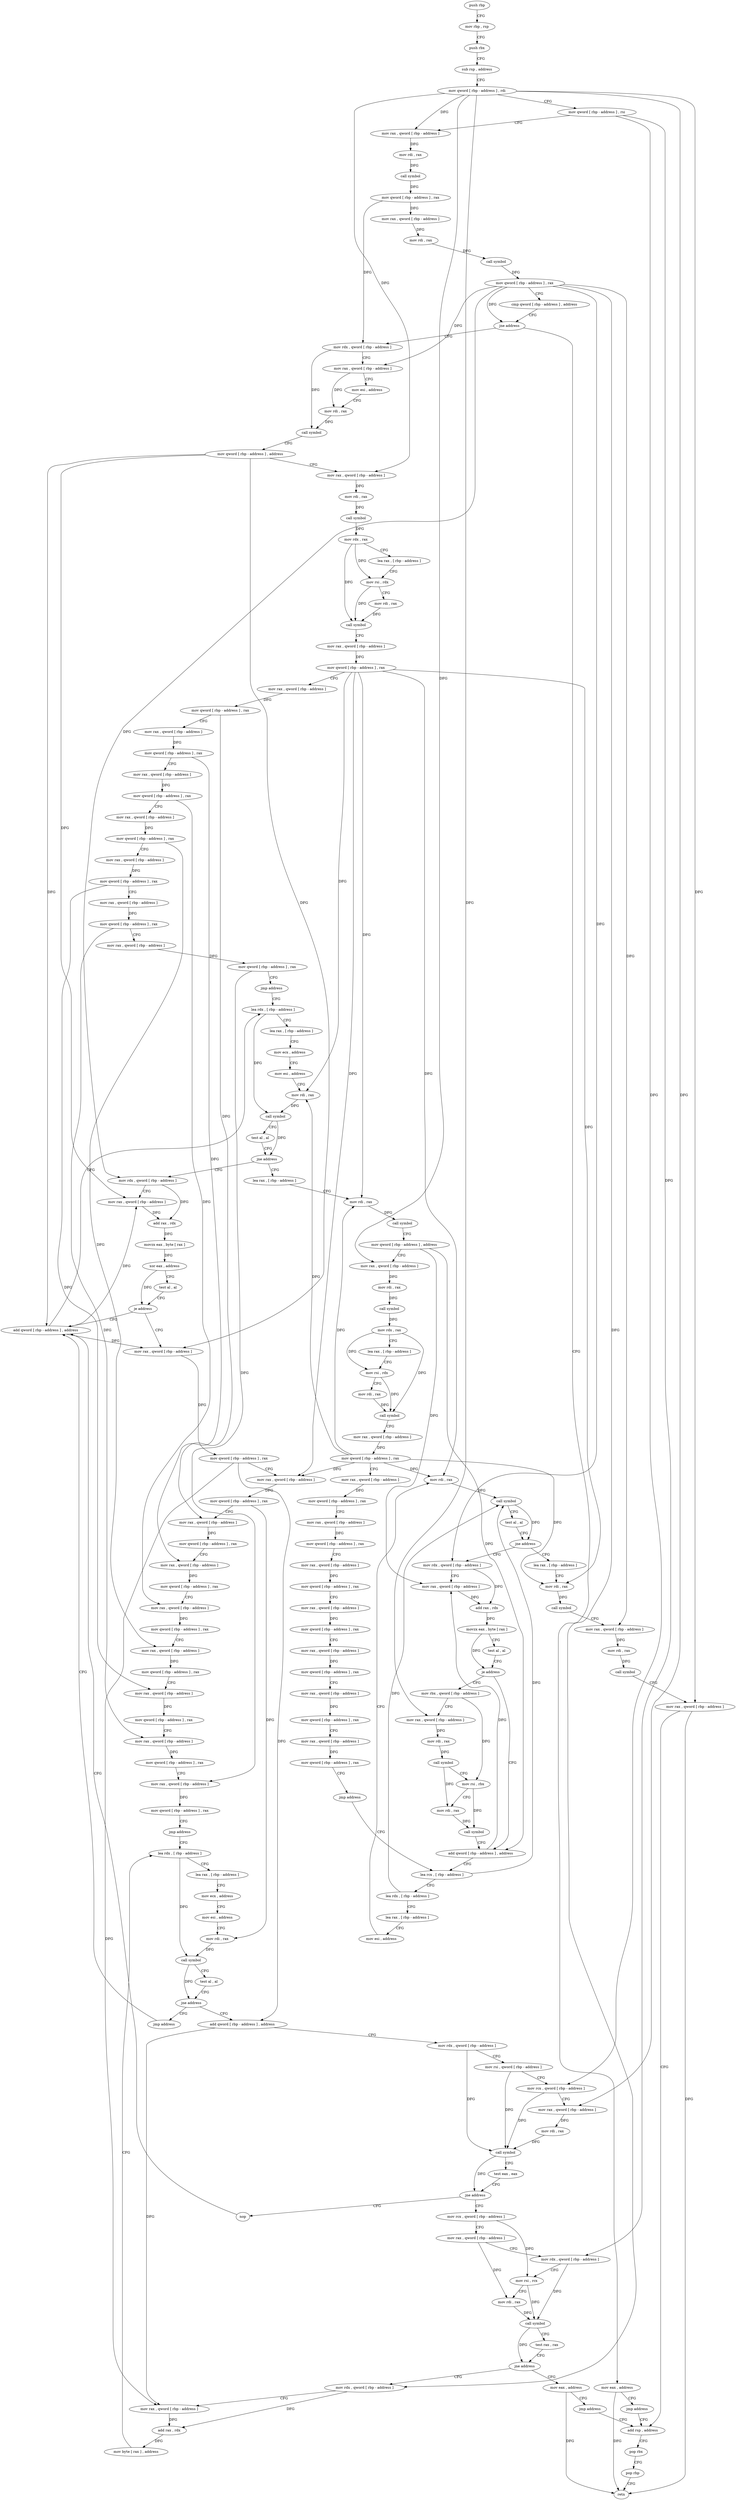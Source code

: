 digraph "func" {
"104078" [label = "push rbp" ]
"104079" [label = "mov rbp , rsp" ]
"104082" [label = "push rbx" ]
"104083" [label = "sub rsp , address" ]
"104090" [label = "mov qword [ rbp - address ] , rdi" ]
"104097" [label = "mov qword [ rbp - address ] , rsi" ]
"104104" [label = "mov rax , qword [ rbp - address ]" ]
"104111" [label = "mov rdi , rax" ]
"104114" [label = "call symbol" ]
"104119" [label = "mov qword [ rbp - address ] , rax" ]
"104123" [label = "mov rax , qword [ rbp - address ]" ]
"104127" [label = "mov rdi , rax" ]
"104130" [label = "call symbol" ]
"104135" [label = "mov qword [ rbp - address ] , rax" ]
"104139" [label = "cmp qword [ rbp - address ] , address" ]
"104144" [label = "jne address" ]
"104156" [label = "mov rdx , qword [ rbp - address ]" ]
"104146" [label = "mov eax , address" ]
"104160" [label = "mov rax , qword [ rbp - address ]" ]
"104164" [label = "mov esi , address" ]
"104169" [label = "mov rdi , rax" ]
"104172" [label = "call symbol" ]
"104177" [label = "mov qword [ rbp - address ] , address" ]
"104185" [label = "mov rax , qword [ rbp - address ]" ]
"104192" [label = "mov rdi , rax" ]
"104195" [label = "call symbol" ]
"104200" [label = "mov rdx , rax" ]
"104203" [label = "lea rax , [ rbp - address ]" ]
"104210" [label = "mov rsi , rdx" ]
"104213" [label = "mov rdi , rax" ]
"104216" [label = "call symbol" ]
"104221" [label = "mov rax , qword [ rbp - address ]" ]
"104228" [label = "mov qword [ rbp - address ] , rax" ]
"104232" [label = "mov rax , qword [ rbp - address ]" ]
"104239" [label = "mov qword [ rbp - address ] , rax" ]
"104243" [label = "mov rax , qword [ rbp - address ]" ]
"104250" [label = "mov qword [ rbp - address ] , rax" ]
"104254" [label = "mov rax , qword [ rbp - address ]" ]
"104261" [label = "mov qword [ rbp - address ] , rax" ]
"104265" [label = "mov rax , qword [ rbp - address ]" ]
"104272" [label = "mov qword [ rbp - address ] , rax" ]
"104276" [label = "mov rax , qword [ rbp - address ]" ]
"104283" [label = "mov qword [ rbp - address ] , rax" ]
"104287" [label = "mov rax , qword [ rbp - address ]" ]
"104294" [label = "mov qword [ rbp - address ] , rax" ]
"104298" [label = "mov rax , qword [ rbp - address ]" ]
"104305" [label = "mov qword [ rbp - address ] , rax" ]
"104309" [label = "jmp address" ]
"104585" [label = "lea rdx , [ rbp - address ]" ]
"104151" [label = "jmp address" ]
"104878" [label = "add rsp , address" ]
"104589" [label = "lea rax , [ rbp - address ]" ]
"104593" [label = "mov ecx , address" ]
"104598" [label = "mov esi , address" ]
"104603" [label = "mov rdi , rax" ]
"104606" [label = "call symbol" ]
"104611" [label = "test al , al" ]
"104613" [label = "jne address" ]
"104314" [label = "mov rdx , qword [ rbp - address ]" ]
"104619" [label = "lea rax , [ rbp - address ]" ]
"104885" [label = "pop rbx" ]
"104886" [label = "pop rbp" ]
"104887" [label = "retn" ]
"104318" [label = "mov rax , qword [ rbp - address ]" ]
"104322" [label = "add rax , rdx" ]
"104325" [label = "movzx eax , byte [ rax ]" ]
"104328" [label = "xor eax , address" ]
"104331" [label = "test al , al" ]
"104333" [label = "je address" ]
"104580" [label = "add qword [ rbp - address ] , address" ]
"104339" [label = "mov rax , qword [ rbp - address ]" ]
"104623" [label = "mov rdi , rax" ]
"104626" [label = "call symbol" ]
"104631" [label = "mov qword [ rbp - address ] , address" ]
"104639" [label = "mov rax , qword [ rbp - address ]" ]
"104646" [label = "mov rdi , rax" ]
"104649" [label = "call symbol" ]
"104654" [label = "mov rdx , rax" ]
"104657" [label = "lea rax , [ rbp - address ]" ]
"104664" [label = "mov rsi , rdx" ]
"104667" [label = "mov rdi , rax" ]
"104670" [label = "call symbol" ]
"104675" [label = "mov rax , qword [ rbp - address ]" ]
"104682" [label = "mov qword [ rbp - address ] , rax" ]
"104686" [label = "mov rax , qword [ rbp - address ]" ]
"104693" [label = "mov qword [ rbp - address ] , rax" ]
"104697" [label = "mov rax , qword [ rbp - address ]" ]
"104704" [label = "mov qword [ rbp - address ] , rax" ]
"104708" [label = "mov rax , qword [ rbp - address ]" ]
"104715" [label = "mov qword [ rbp - address ] , rax" ]
"104719" [label = "mov rax , qword [ rbp - address ]" ]
"104726" [label = "mov qword [ rbp - address ] , rax" ]
"104730" [label = "mov rax , qword [ rbp - address ]" ]
"104737" [label = "mov qword [ rbp - address ] , rax" ]
"104741" [label = "mov rax , qword [ rbp - address ]" ]
"104748" [label = "mov qword [ rbp - address ] , rax" ]
"104752" [label = "mov rax , qword [ rbp - address ]" ]
"104759" [label = "mov qword [ rbp - address ] , rax" ]
"104763" [label = "jmp address" ]
"104818" [label = "lea rcx , [ rbp - address ]" ]
"104343" [label = "mov qword [ rbp - address ] , rax" ]
"104347" [label = "mov rax , qword [ rbp - address ]" ]
"104351" [label = "mov qword [ rbp - address ] , rax" ]
"104358" [label = "mov rax , qword [ rbp - address ]" ]
"104362" [label = "mov qword [ rbp - address ] , rax" ]
"104369" [label = "mov rax , qword [ rbp - address ]" ]
"104373" [label = "mov qword [ rbp - address ] , rax" ]
"104380" [label = "mov rax , qword [ rbp - address ]" ]
"104384" [label = "mov qword [ rbp - address ] , rax" ]
"104391" [label = "mov rax , qword [ rbp - address ]" ]
"104395" [label = "mov qword [ rbp - address ] , rax" ]
"104402" [label = "mov rax , qword [ rbp - address ]" ]
"104406" [label = "mov qword [ rbp - address ] , rax" ]
"104413" [label = "mov rax , qword [ rbp - address ]" ]
"104417" [label = "mov qword [ rbp - address ] , rax" ]
"104424" [label = "mov rax , qword [ rbp - address ]" ]
"104428" [label = "mov qword [ rbp - address ] , rax" ]
"104435" [label = "jmp address" ]
"104537" [label = "lea rdx , [ rbp - address ]" ]
"104822" [label = "lea rdx , [ rbp - address ]" ]
"104826" [label = "lea rax , [ rbp - address ]" ]
"104830" [label = "mov esi , address" ]
"104835" [label = "mov rdi , rax" ]
"104838" [label = "call symbol" ]
"104843" [label = "test al , al" ]
"104845" [label = "jne address" ]
"104765" [label = "mov rdx , qword [ rbp - address ]" ]
"104847" [label = "lea rax , [ rbp - address ]" ]
"104544" [label = "lea rax , [ rbp - address ]" ]
"104551" [label = "mov ecx , address" ]
"104556" [label = "mov esi , address" ]
"104561" [label = "mov rdi , rax" ]
"104564" [label = "call symbol" ]
"104569" [label = "test al , al" ]
"104571" [label = "jne address" ]
"104437" [label = "add qword [ rbp - address ] , address" ]
"104577" [label = "jmp address" ]
"104769" [label = "mov rax , qword [ rbp - address ]" ]
"104773" [label = "add rax , rdx" ]
"104776" [label = "movzx eax , byte [ rax ]" ]
"104779" [label = "test al , al" ]
"104781" [label = "je address" ]
"104813" [label = "add qword [ rbp - address ] , address" ]
"104783" [label = "mov rbx , qword [ rbp - address ]" ]
"104851" [label = "mov rdi , rax" ]
"104854" [label = "call symbol" ]
"104859" [label = "mov rax , qword [ rbp - address ]" ]
"104863" [label = "mov rdi , rax" ]
"104866" [label = "call symbol" ]
"104871" [label = "mov rax , qword [ rbp - address ]" ]
"104442" [label = "mov rdx , qword [ rbp - address ]" ]
"104449" [label = "mov rsi , qword [ rbp - address ]" ]
"104453" [label = "mov rcx , qword [ rbp - address ]" ]
"104460" [label = "mov rax , qword [ rbp - address ]" ]
"104467" [label = "mov rdi , rax" ]
"104470" [label = "call symbol" ]
"104475" [label = "test eax , eax" ]
"104477" [label = "jne address" ]
"104579" [label = "nop" ]
"104479" [label = "mov rcx , qword [ rbp - address ]" ]
"104787" [label = "mov rax , qword [ rbp - address ]" ]
"104794" [label = "mov rdi , rax" ]
"104797" [label = "call symbol" ]
"104802" [label = "mov rsi , rbx" ]
"104805" [label = "mov rdi , rax" ]
"104808" [label = "call symbol" ]
"104486" [label = "mov rax , qword [ rbp - address ]" ]
"104490" [label = "mov rdx , qword [ rbp - address ]" ]
"104497" [label = "mov rsi , rcx" ]
"104500" [label = "mov rdi , rax" ]
"104503" [label = "call symbol" ]
"104508" [label = "test rax , rax" ]
"104511" [label = "jne address" ]
"104523" [label = "mov rdx , qword [ rbp - address ]" ]
"104513" [label = "mov eax , address" ]
"104527" [label = "mov rax , qword [ rbp - address ]" ]
"104531" [label = "add rax , rdx" ]
"104534" [label = "mov byte [ rax ] , address" ]
"104518" [label = "jmp address" ]
"104078" -> "104079" [ label = "CFG" ]
"104079" -> "104082" [ label = "CFG" ]
"104082" -> "104083" [ label = "CFG" ]
"104083" -> "104090" [ label = "CFG" ]
"104090" -> "104097" [ label = "CFG" ]
"104090" -> "104104" [ label = "DFG" ]
"104090" -> "104185" [ label = "DFG" ]
"104090" -> "104639" [ label = "DFG" ]
"104090" -> "104871" [ label = "DFG" ]
"104090" -> "104460" [ label = "DFG" ]
"104090" -> "104787" [ label = "DFG" ]
"104097" -> "104104" [ label = "CFG" ]
"104097" -> "104453" [ label = "DFG" ]
"104097" -> "104490" [ label = "DFG" ]
"104104" -> "104111" [ label = "DFG" ]
"104111" -> "104114" [ label = "DFG" ]
"104114" -> "104119" [ label = "DFG" ]
"104119" -> "104123" [ label = "DFG" ]
"104119" -> "104156" [ label = "DFG" ]
"104123" -> "104127" [ label = "DFG" ]
"104127" -> "104130" [ label = "DFG" ]
"104130" -> "104135" [ label = "DFG" ]
"104135" -> "104139" [ label = "CFG" ]
"104135" -> "104144" [ label = "DFG" ]
"104135" -> "104160" [ label = "DFG" ]
"104135" -> "104314" [ label = "DFG" ]
"104135" -> "104765" [ label = "DFG" ]
"104135" -> "104859" [ label = "DFG" ]
"104135" -> "104523" [ label = "DFG" ]
"104139" -> "104144" [ label = "CFG" ]
"104144" -> "104156" [ label = "CFG" ]
"104144" -> "104146" [ label = "CFG" ]
"104156" -> "104160" [ label = "CFG" ]
"104156" -> "104172" [ label = "DFG" ]
"104146" -> "104151" [ label = "CFG" ]
"104146" -> "104887" [ label = "DFG" ]
"104160" -> "104164" [ label = "CFG" ]
"104160" -> "104169" [ label = "DFG" ]
"104164" -> "104169" [ label = "CFG" ]
"104169" -> "104172" [ label = "DFG" ]
"104172" -> "104177" [ label = "CFG" ]
"104177" -> "104185" [ label = "CFG" ]
"104177" -> "104318" [ label = "DFG" ]
"104177" -> "104580" [ label = "DFG" ]
"104177" -> "104339" [ label = "DFG" ]
"104185" -> "104192" [ label = "DFG" ]
"104192" -> "104195" [ label = "DFG" ]
"104195" -> "104200" [ label = "DFG" ]
"104200" -> "104203" [ label = "CFG" ]
"104200" -> "104210" [ label = "DFG" ]
"104200" -> "104216" [ label = "DFG" ]
"104203" -> "104210" [ label = "CFG" ]
"104210" -> "104213" [ label = "CFG" ]
"104210" -> "104216" [ label = "DFG" ]
"104213" -> "104216" [ label = "DFG" ]
"104216" -> "104221" [ label = "CFG" ]
"104221" -> "104228" [ label = "DFG" ]
"104228" -> "104232" [ label = "CFG" ]
"104228" -> "104347" [ label = "DFG" ]
"104228" -> "104603" [ label = "DFG" ]
"104228" -> "104623" [ label = "DFG" ]
"104228" -> "104835" [ label = "DFG" ]
"104228" -> "104851" [ label = "DFG" ]
"104232" -> "104239" [ label = "DFG" ]
"104239" -> "104243" [ label = "CFG" ]
"104239" -> "104358" [ label = "DFG" ]
"104243" -> "104250" [ label = "DFG" ]
"104250" -> "104254" [ label = "CFG" ]
"104250" -> "104369" [ label = "DFG" ]
"104254" -> "104261" [ label = "DFG" ]
"104261" -> "104265" [ label = "CFG" ]
"104261" -> "104380" [ label = "DFG" ]
"104265" -> "104272" [ label = "DFG" ]
"104272" -> "104276" [ label = "CFG" ]
"104272" -> "104391" [ label = "DFG" ]
"104276" -> "104283" [ label = "DFG" ]
"104283" -> "104287" [ label = "CFG" ]
"104283" -> "104402" [ label = "DFG" ]
"104287" -> "104294" [ label = "DFG" ]
"104294" -> "104298" [ label = "CFG" ]
"104294" -> "104413" [ label = "DFG" ]
"104298" -> "104305" [ label = "DFG" ]
"104305" -> "104309" [ label = "CFG" ]
"104305" -> "104424" [ label = "DFG" ]
"104309" -> "104585" [ label = "CFG" ]
"104585" -> "104589" [ label = "CFG" ]
"104585" -> "104606" [ label = "DFG" ]
"104151" -> "104878" [ label = "CFG" ]
"104878" -> "104885" [ label = "CFG" ]
"104589" -> "104593" [ label = "CFG" ]
"104593" -> "104598" [ label = "CFG" ]
"104598" -> "104603" [ label = "CFG" ]
"104603" -> "104606" [ label = "DFG" ]
"104606" -> "104611" [ label = "CFG" ]
"104606" -> "104613" [ label = "DFG" ]
"104611" -> "104613" [ label = "CFG" ]
"104613" -> "104314" [ label = "CFG" ]
"104613" -> "104619" [ label = "CFG" ]
"104314" -> "104318" [ label = "CFG" ]
"104314" -> "104322" [ label = "DFG" ]
"104619" -> "104623" [ label = "CFG" ]
"104885" -> "104886" [ label = "CFG" ]
"104886" -> "104887" [ label = "CFG" ]
"104318" -> "104322" [ label = "DFG" ]
"104322" -> "104325" [ label = "DFG" ]
"104325" -> "104328" [ label = "DFG" ]
"104328" -> "104331" [ label = "CFG" ]
"104328" -> "104333" [ label = "DFG" ]
"104331" -> "104333" [ label = "CFG" ]
"104333" -> "104580" [ label = "CFG" ]
"104333" -> "104339" [ label = "CFG" ]
"104580" -> "104585" [ label = "CFG" ]
"104580" -> "104318" [ label = "DFG" ]
"104580" -> "104339" [ label = "DFG" ]
"104339" -> "104343" [ label = "DFG" ]
"104623" -> "104626" [ label = "DFG" ]
"104626" -> "104631" [ label = "CFG" ]
"104631" -> "104639" [ label = "CFG" ]
"104631" -> "104769" [ label = "DFG" ]
"104631" -> "104813" [ label = "DFG" ]
"104639" -> "104646" [ label = "DFG" ]
"104646" -> "104649" [ label = "DFG" ]
"104649" -> "104654" [ label = "DFG" ]
"104654" -> "104657" [ label = "CFG" ]
"104654" -> "104664" [ label = "DFG" ]
"104654" -> "104670" [ label = "DFG" ]
"104657" -> "104664" [ label = "CFG" ]
"104664" -> "104667" [ label = "CFG" ]
"104664" -> "104670" [ label = "DFG" ]
"104667" -> "104670" [ label = "DFG" ]
"104670" -> "104675" [ label = "CFG" ]
"104675" -> "104682" [ label = "DFG" ]
"104682" -> "104686" [ label = "CFG" ]
"104682" -> "104603" [ label = "DFG" ]
"104682" -> "104623" [ label = "DFG" ]
"104682" -> "104347" [ label = "DFG" ]
"104682" -> "104835" [ label = "DFG" ]
"104682" -> "104851" [ label = "DFG" ]
"104686" -> "104693" [ label = "DFG" ]
"104693" -> "104697" [ label = "CFG" ]
"104697" -> "104704" [ label = "DFG" ]
"104704" -> "104708" [ label = "CFG" ]
"104708" -> "104715" [ label = "DFG" ]
"104715" -> "104719" [ label = "CFG" ]
"104719" -> "104726" [ label = "DFG" ]
"104726" -> "104730" [ label = "CFG" ]
"104730" -> "104737" [ label = "DFG" ]
"104737" -> "104741" [ label = "CFG" ]
"104741" -> "104748" [ label = "DFG" ]
"104748" -> "104752" [ label = "CFG" ]
"104752" -> "104759" [ label = "DFG" ]
"104759" -> "104763" [ label = "CFG" ]
"104763" -> "104818" [ label = "CFG" ]
"104818" -> "104822" [ label = "CFG" ]
"104818" -> "104838" [ label = "DFG" ]
"104343" -> "104347" [ label = "CFG" ]
"104343" -> "104437" [ label = "DFG" ]
"104343" -> "104527" [ label = "DFG" ]
"104347" -> "104351" [ label = "DFG" ]
"104351" -> "104358" [ label = "CFG" ]
"104351" -> "104561" [ label = "DFG" ]
"104358" -> "104362" [ label = "DFG" ]
"104362" -> "104369" [ label = "CFG" ]
"104369" -> "104373" [ label = "DFG" ]
"104373" -> "104380" [ label = "CFG" ]
"104380" -> "104384" [ label = "DFG" ]
"104384" -> "104391" [ label = "CFG" ]
"104391" -> "104395" [ label = "DFG" ]
"104395" -> "104402" [ label = "CFG" ]
"104402" -> "104406" [ label = "DFG" ]
"104406" -> "104413" [ label = "CFG" ]
"104413" -> "104417" [ label = "DFG" ]
"104417" -> "104424" [ label = "CFG" ]
"104424" -> "104428" [ label = "DFG" ]
"104428" -> "104435" [ label = "CFG" ]
"104435" -> "104537" [ label = "CFG" ]
"104537" -> "104544" [ label = "CFG" ]
"104537" -> "104564" [ label = "DFG" ]
"104822" -> "104826" [ label = "CFG" ]
"104822" -> "104838" [ label = "DFG" ]
"104826" -> "104830" [ label = "CFG" ]
"104830" -> "104835" [ label = "CFG" ]
"104835" -> "104838" [ label = "DFG" ]
"104838" -> "104843" [ label = "CFG" ]
"104838" -> "104845" [ label = "DFG" ]
"104843" -> "104845" [ label = "CFG" ]
"104845" -> "104765" [ label = "CFG" ]
"104845" -> "104847" [ label = "CFG" ]
"104765" -> "104769" [ label = "CFG" ]
"104765" -> "104773" [ label = "DFG" ]
"104847" -> "104851" [ label = "CFG" ]
"104544" -> "104551" [ label = "CFG" ]
"104551" -> "104556" [ label = "CFG" ]
"104556" -> "104561" [ label = "CFG" ]
"104561" -> "104564" [ label = "DFG" ]
"104564" -> "104569" [ label = "CFG" ]
"104564" -> "104571" [ label = "DFG" ]
"104569" -> "104571" [ label = "CFG" ]
"104571" -> "104437" [ label = "CFG" ]
"104571" -> "104577" [ label = "CFG" ]
"104437" -> "104442" [ label = "CFG" ]
"104437" -> "104527" [ label = "DFG" ]
"104577" -> "104580" [ label = "CFG" ]
"104769" -> "104773" [ label = "DFG" ]
"104773" -> "104776" [ label = "DFG" ]
"104776" -> "104779" [ label = "CFG" ]
"104776" -> "104781" [ label = "DFG" ]
"104779" -> "104781" [ label = "CFG" ]
"104781" -> "104813" [ label = "CFG" ]
"104781" -> "104783" [ label = "CFG" ]
"104813" -> "104818" [ label = "CFG" ]
"104813" -> "104769" [ label = "DFG" ]
"104783" -> "104787" [ label = "CFG" ]
"104783" -> "104802" [ label = "DFG" ]
"104851" -> "104854" [ label = "DFG" ]
"104854" -> "104859" [ label = "CFG" ]
"104859" -> "104863" [ label = "DFG" ]
"104863" -> "104866" [ label = "DFG" ]
"104866" -> "104871" [ label = "CFG" ]
"104871" -> "104878" [ label = "CFG" ]
"104871" -> "104887" [ label = "DFG" ]
"104442" -> "104449" [ label = "CFG" ]
"104442" -> "104470" [ label = "DFG" ]
"104449" -> "104453" [ label = "CFG" ]
"104449" -> "104470" [ label = "DFG" ]
"104453" -> "104460" [ label = "CFG" ]
"104453" -> "104470" [ label = "DFG" ]
"104460" -> "104467" [ label = "DFG" ]
"104467" -> "104470" [ label = "DFG" ]
"104470" -> "104475" [ label = "CFG" ]
"104470" -> "104477" [ label = "DFG" ]
"104475" -> "104477" [ label = "CFG" ]
"104477" -> "104579" [ label = "CFG" ]
"104477" -> "104479" [ label = "CFG" ]
"104579" -> "104580" [ label = "CFG" ]
"104479" -> "104486" [ label = "CFG" ]
"104479" -> "104497" [ label = "DFG" ]
"104787" -> "104794" [ label = "DFG" ]
"104794" -> "104797" [ label = "DFG" ]
"104797" -> "104802" [ label = "CFG" ]
"104797" -> "104805" [ label = "DFG" ]
"104802" -> "104805" [ label = "CFG" ]
"104802" -> "104808" [ label = "DFG" ]
"104805" -> "104808" [ label = "DFG" ]
"104808" -> "104813" [ label = "CFG" ]
"104486" -> "104490" [ label = "CFG" ]
"104486" -> "104500" [ label = "DFG" ]
"104490" -> "104497" [ label = "CFG" ]
"104490" -> "104503" [ label = "DFG" ]
"104497" -> "104500" [ label = "CFG" ]
"104497" -> "104503" [ label = "DFG" ]
"104500" -> "104503" [ label = "DFG" ]
"104503" -> "104508" [ label = "CFG" ]
"104503" -> "104511" [ label = "DFG" ]
"104508" -> "104511" [ label = "CFG" ]
"104511" -> "104523" [ label = "CFG" ]
"104511" -> "104513" [ label = "CFG" ]
"104523" -> "104527" [ label = "CFG" ]
"104523" -> "104531" [ label = "DFG" ]
"104513" -> "104518" [ label = "CFG" ]
"104513" -> "104887" [ label = "DFG" ]
"104527" -> "104531" [ label = "DFG" ]
"104531" -> "104534" [ label = "DFG" ]
"104534" -> "104537" [ label = "CFG" ]
"104518" -> "104878" [ label = "CFG" ]
}
